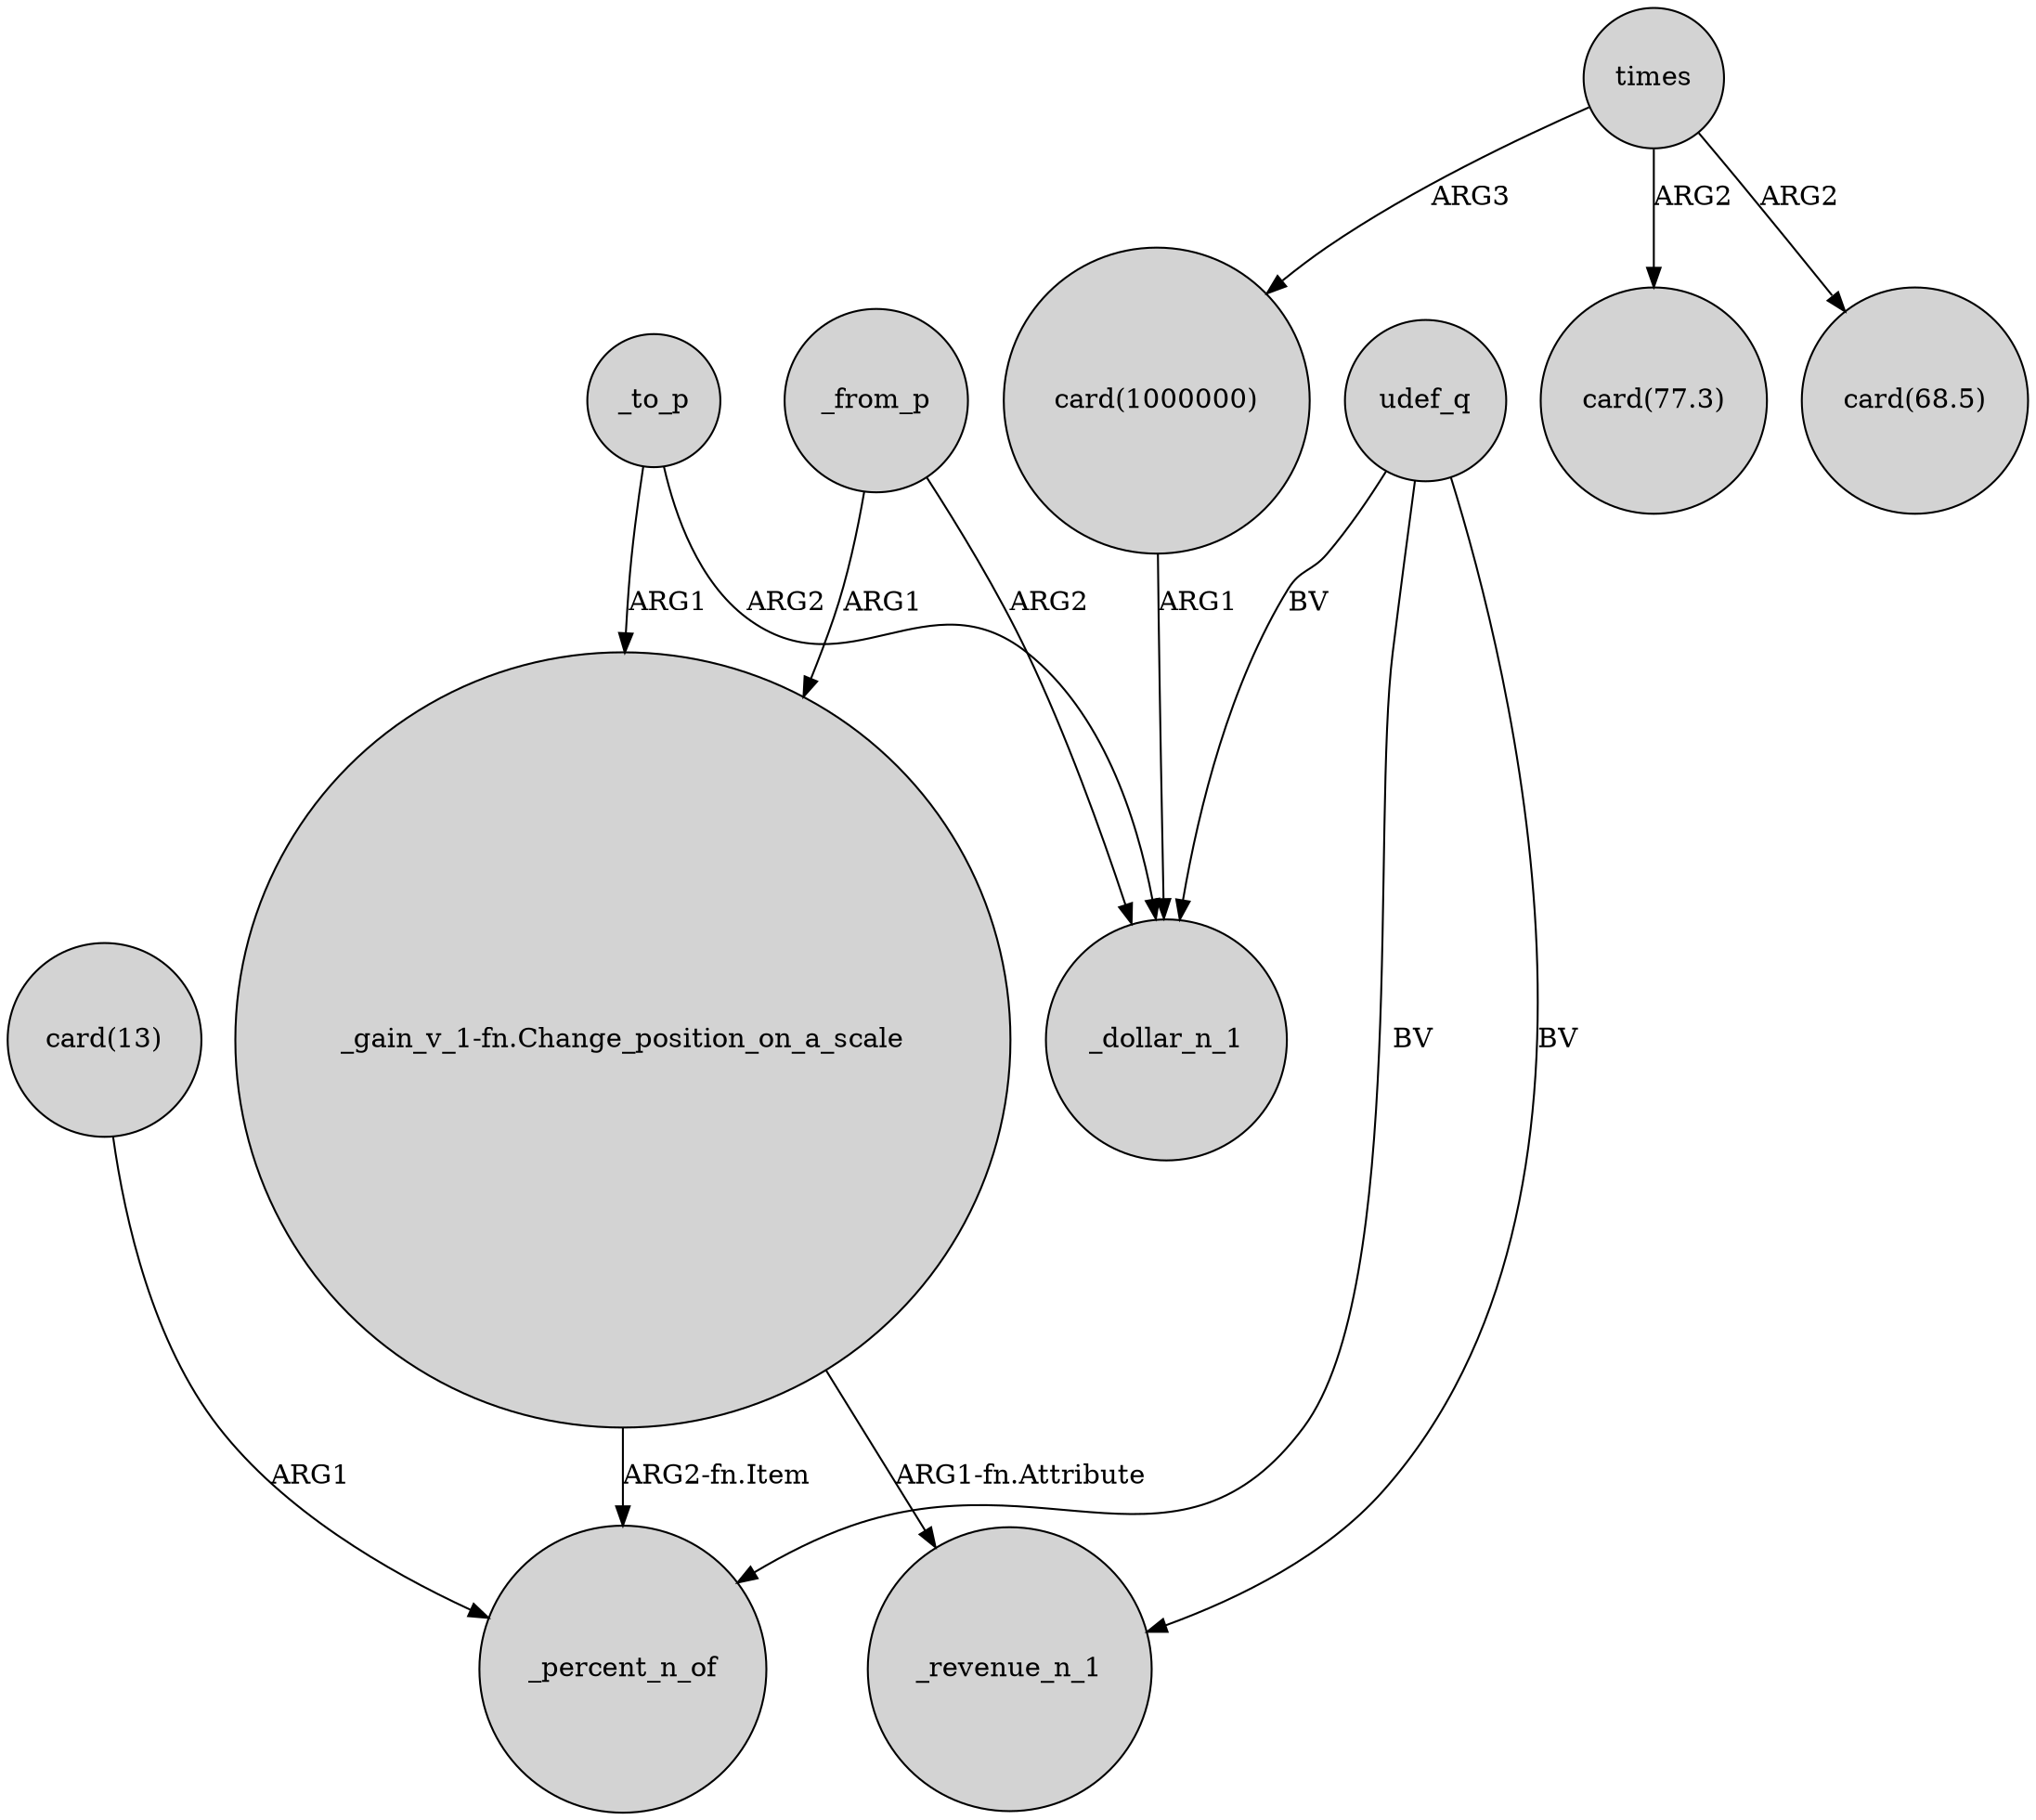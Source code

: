 digraph {
	node [shape=circle style=filled]
	times -> "card(1000000)" [label=ARG3]
	"card(13)" -> _percent_n_of [label=ARG1]
	udef_q -> _percent_n_of [label=BV]
	_to_p -> "_gain_v_1-fn.Change_position_on_a_scale" [label=ARG1]
	_to_p -> _dollar_n_1 [label=ARG2]
	"_gain_v_1-fn.Change_position_on_a_scale" -> _revenue_n_1 [label="ARG1-fn.Attribute"]
	udef_q -> _dollar_n_1 [label=BV]
	"card(1000000)" -> _dollar_n_1 [label=ARG1]
	udef_q -> _revenue_n_1 [label=BV]
	_from_p -> "_gain_v_1-fn.Change_position_on_a_scale" [label=ARG1]
	times -> "card(77.3)" [label=ARG2]
	_from_p -> _dollar_n_1 [label=ARG2]
	"_gain_v_1-fn.Change_position_on_a_scale" -> _percent_n_of [label="ARG2-fn.Item"]
	times -> "card(68.5)" [label=ARG2]
}
